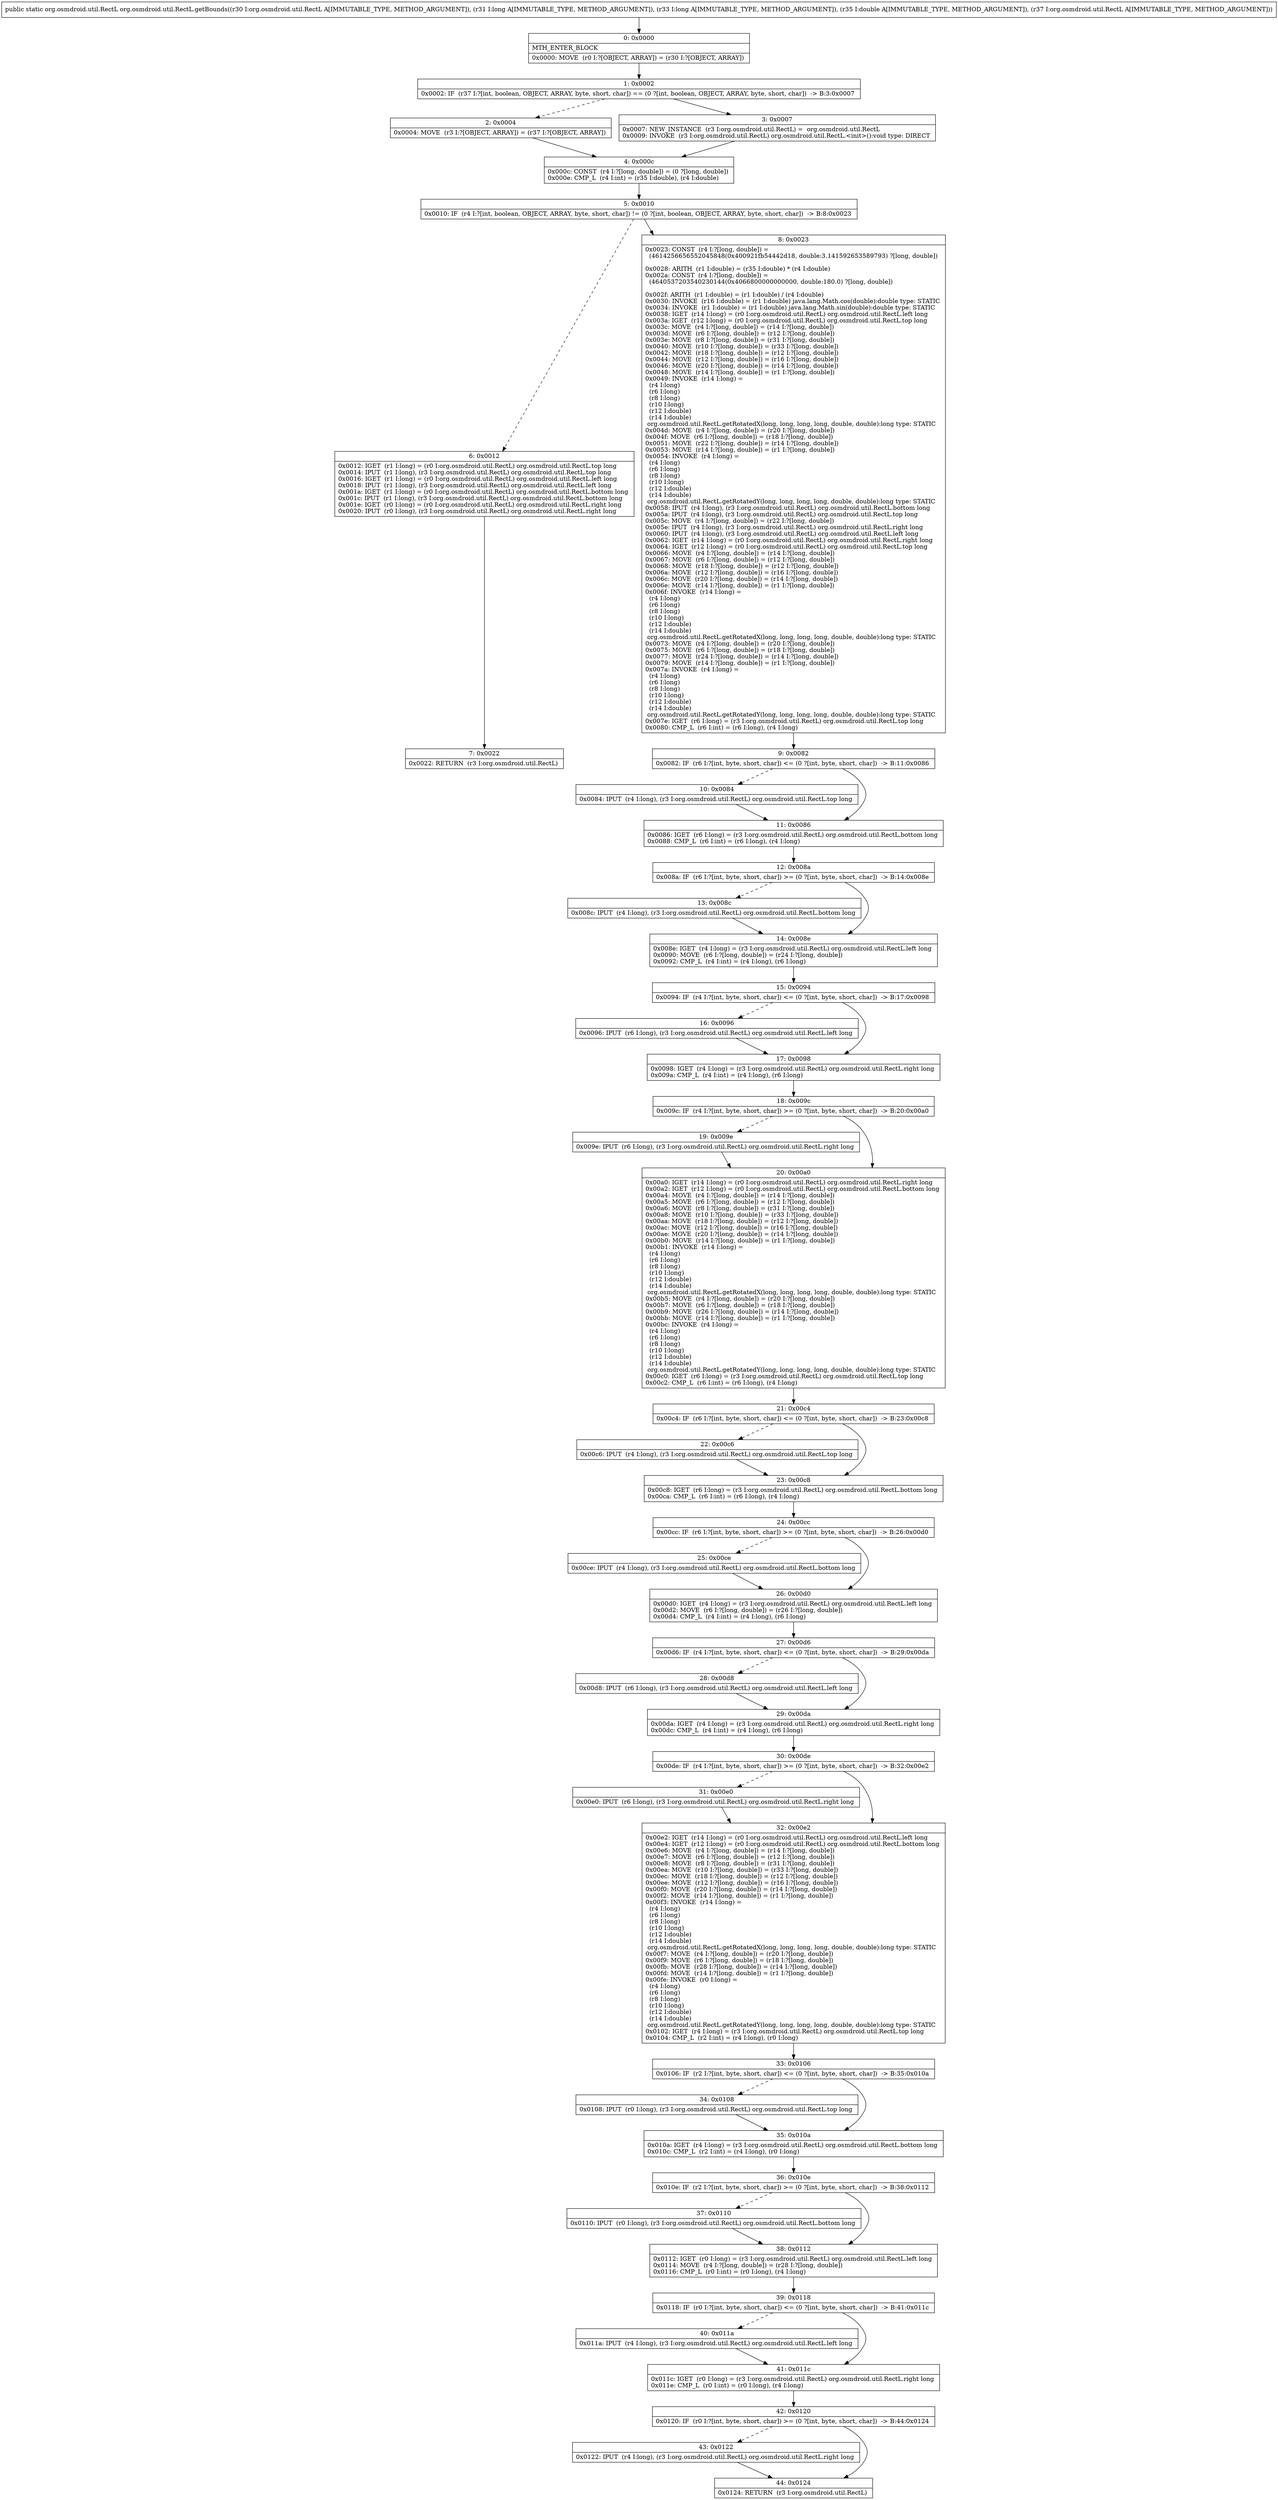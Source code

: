 digraph "CFG fororg.osmdroid.util.RectL.getBounds(Lorg\/osmdroid\/util\/RectL;JJDLorg\/osmdroid\/util\/RectL;)Lorg\/osmdroid\/util\/RectL;" {
Node_0 [shape=record,label="{0\:\ 0x0000|MTH_ENTER_BLOCK\l|0x0000: MOVE  (r0 I:?[OBJECT, ARRAY]) = (r30 I:?[OBJECT, ARRAY]) \l}"];
Node_1 [shape=record,label="{1\:\ 0x0002|0x0002: IF  (r37 I:?[int, boolean, OBJECT, ARRAY, byte, short, char]) == (0 ?[int, boolean, OBJECT, ARRAY, byte, short, char])  \-\> B:3:0x0007 \l}"];
Node_2 [shape=record,label="{2\:\ 0x0004|0x0004: MOVE  (r3 I:?[OBJECT, ARRAY]) = (r37 I:?[OBJECT, ARRAY]) \l}"];
Node_3 [shape=record,label="{3\:\ 0x0007|0x0007: NEW_INSTANCE  (r3 I:org.osmdroid.util.RectL) =  org.osmdroid.util.RectL \l0x0009: INVOKE  (r3 I:org.osmdroid.util.RectL) org.osmdroid.util.RectL.\<init\>():void type: DIRECT \l}"];
Node_4 [shape=record,label="{4\:\ 0x000c|0x000c: CONST  (r4 I:?[long, double]) = (0 ?[long, double]) \l0x000e: CMP_L  (r4 I:int) = (r35 I:double), (r4 I:double) \l}"];
Node_5 [shape=record,label="{5\:\ 0x0010|0x0010: IF  (r4 I:?[int, boolean, OBJECT, ARRAY, byte, short, char]) != (0 ?[int, boolean, OBJECT, ARRAY, byte, short, char])  \-\> B:8:0x0023 \l}"];
Node_6 [shape=record,label="{6\:\ 0x0012|0x0012: IGET  (r1 I:long) = (r0 I:org.osmdroid.util.RectL) org.osmdroid.util.RectL.top long \l0x0014: IPUT  (r1 I:long), (r3 I:org.osmdroid.util.RectL) org.osmdroid.util.RectL.top long \l0x0016: IGET  (r1 I:long) = (r0 I:org.osmdroid.util.RectL) org.osmdroid.util.RectL.left long \l0x0018: IPUT  (r1 I:long), (r3 I:org.osmdroid.util.RectL) org.osmdroid.util.RectL.left long \l0x001a: IGET  (r1 I:long) = (r0 I:org.osmdroid.util.RectL) org.osmdroid.util.RectL.bottom long \l0x001c: IPUT  (r1 I:long), (r3 I:org.osmdroid.util.RectL) org.osmdroid.util.RectL.bottom long \l0x001e: IGET  (r0 I:long) = (r0 I:org.osmdroid.util.RectL) org.osmdroid.util.RectL.right long \l0x0020: IPUT  (r0 I:long), (r3 I:org.osmdroid.util.RectL) org.osmdroid.util.RectL.right long \l}"];
Node_7 [shape=record,label="{7\:\ 0x0022|0x0022: RETURN  (r3 I:org.osmdroid.util.RectL) \l}"];
Node_8 [shape=record,label="{8\:\ 0x0023|0x0023: CONST  (r4 I:?[long, double]) = \l  (4614256656552045848(0x400921fb54442d18, double:3.141592653589793) ?[long, double])\l \l0x0028: ARITH  (r1 I:double) = (r35 I:double) * (r4 I:double) \l0x002a: CONST  (r4 I:?[long, double]) = \l  (4640537203540230144(0x4066800000000000, double:180.0) ?[long, double])\l \l0x002f: ARITH  (r1 I:double) = (r1 I:double) \/ (r4 I:double) \l0x0030: INVOKE  (r16 I:double) = (r1 I:double) java.lang.Math.cos(double):double type: STATIC \l0x0034: INVOKE  (r1 I:double) = (r1 I:double) java.lang.Math.sin(double):double type: STATIC \l0x0038: IGET  (r14 I:long) = (r0 I:org.osmdroid.util.RectL) org.osmdroid.util.RectL.left long \l0x003a: IGET  (r12 I:long) = (r0 I:org.osmdroid.util.RectL) org.osmdroid.util.RectL.top long \l0x003c: MOVE  (r4 I:?[long, double]) = (r14 I:?[long, double]) \l0x003d: MOVE  (r6 I:?[long, double]) = (r12 I:?[long, double]) \l0x003e: MOVE  (r8 I:?[long, double]) = (r31 I:?[long, double]) \l0x0040: MOVE  (r10 I:?[long, double]) = (r33 I:?[long, double]) \l0x0042: MOVE  (r18 I:?[long, double]) = (r12 I:?[long, double]) \l0x0044: MOVE  (r12 I:?[long, double]) = (r16 I:?[long, double]) \l0x0046: MOVE  (r20 I:?[long, double]) = (r14 I:?[long, double]) \l0x0048: MOVE  (r14 I:?[long, double]) = (r1 I:?[long, double]) \l0x0049: INVOKE  (r14 I:long) = \l  (r4 I:long)\l  (r6 I:long)\l  (r8 I:long)\l  (r10 I:long)\l  (r12 I:double)\l  (r14 I:double)\l org.osmdroid.util.RectL.getRotatedX(long, long, long, long, double, double):long type: STATIC \l0x004d: MOVE  (r4 I:?[long, double]) = (r20 I:?[long, double]) \l0x004f: MOVE  (r6 I:?[long, double]) = (r18 I:?[long, double]) \l0x0051: MOVE  (r22 I:?[long, double]) = (r14 I:?[long, double]) \l0x0053: MOVE  (r14 I:?[long, double]) = (r1 I:?[long, double]) \l0x0054: INVOKE  (r4 I:long) = \l  (r4 I:long)\l  (r6 I:long)\l  (r8 I:long)\l  (r10 I:long)\l  (r12 I:double)\l  (r14 I:double)\l org.osmdroid.util.RectL.getRotatedY(long, long, long, long, double, double):long type: STATIC \l0x0058: IPUT  (r4 I:long), (r3 I:org.osmdroid.util.RectL) org.osmdroid.util.RectL.bottom long \l0x005a: IPUT  (r4 I:long), (r3 I:org.osmdroid.util.RectL) org.osmdroid.util.RectL.top long \l0x005c: MOVE  (r4 I:?[long, double]) = (r22 I:?[long, double]) \l0x005e: IPUT  (r4 I:long), (r3 I:org.osmdroid.util.RectL) org.osmdroid.util.RectL.right long \l0x0060: IPUT  (r4 I:long), (r3 I:org.osmdroid.util.RectL) org.osmdroid.util.RectL.left long \l0x0062: IGET  (r14 I:long) = (r0 I:org.osmdroid.util.RectL) org.osmdroid.util.RectL.right long \l0x0064: IGET  (r12 I:long) = (r0 I:org.osmdroid.util.RectL) org.osmdroid.util.RectL.top long \l0x0066: MOVE  (r4 I:?[long, double]) = (r14 I:?[long, double]) \l0x0067: MOVE  (r6 I:?[long, double]) = (r12 I:?[long, double]) \l0x0068: MOVE  (r18 I:?[long, double]) = (r12 I:?[long, double]) \l0x006a: MOVE  (r12 I:?[long, double]) = (r16 I:?[long, double]) \l0x006c: MOVE  (r20 I:?[long, double]) = (r14 I:?[long, double]) \l0x006e: MOVE  (r14 I:?[long, double]) = (r1 I:?[long, double]) \l0x006f: INVOKE  (r14 I:long) = \l  (r4 I:long)\l  (r6 I:long)\l  (r8 I:long)\l  (r10 I:long)\l  (r12 I:double)\l  (r14 I:double)\l org.osmdroid.util.RectL.getRotatedX(long, long, long, long, double, double):long type: STATIC \l0x0073: MOVE  (r4 I:?[long, double]) = (r20 I:?[long, double]) \l0x0075: MOVE  (r6 I:?[long, double]) = (r18 I:?[long, double]) \l0x0077: MOVE  (r24 I:?[long, double]) = (r14 I:?[long, double]) \l0x0079: MOVE  (r14 I:?[long, double]) = (r1 I:?[long, double]) \l0x007a: INVOKE  (r4 I:long) = \l  (r4 I:long)\l  (r6 I:long)\l  (r8 I:long)\l  (r10 I:long)\l  (r12 I:double)\l  (r14 I:double)\l org.osmdroid.util.RectL.getRotatedY(long, long, long, long, double, double):long type: STATIC \l0x007e: IGET  (r6 I:long) = (r3 I:org.osmdroid.util.RectL) org.osmdroid.util.RectL.top long \l0x0080: CMP_L  (r6 I:int) = (r6 I:long), (r4 I:long) \l}"];
Node_9 [shape=record,label="{9\:\ 0x0082|0x0082: IF  (r6 I:?[int, byte, short, char]) \<= (0 ?[int, byte, short, char])  \-\> B:11:0x0086 \l}"];
Node_10 [shape=record,label="{10\:\ 0x0084|0x0084: IPUT  (r4 I:long), (r3 I:org.osmdroid.util.RectL) org.osmdroid.util.RectL.top long \l}"];
Node_11 [shape=record,label="{11\:\ 0x0086|0x0086: IGET  (r6 I:long) = (r3 I:org.osmdroid.util.RectL) org.osmdroid.util.RectL.bottom long \l0x0088: CMP_L  (r6 I:int) = (r6 I:long), (r4 I:long) \l}"];
Node_12 [shape=record,label="{12\:\ 0x008a|0x008a: IF  (r6 I:?[int, byte, short, char]) \>= (0 ?[int, byte, short, char])  \-\> B:14:0x008e \l}"];
Node_13 [shape=record,label="{13\:\ 0x008c|0x008c: IPUT  (r4 I:long), (r3 I:org.osmdroid.util.RectL) org.osmdroid.util.RectL.bottom long \l}"];
Node_14 [shape=record,label="{14\:\ 0x008e|0x008e: IGET  (r4 I:long) = (r3 I:org.osmdroid.util.RectL) org.osmdroid.util.RectL.left long \l0x0090: MOVE  (r6 I:?[long, double]) = (r24 I:?[long, double]) \l0x0092: CMP_L  (r4 I:int) = (r4 I:long), (r6 I:long) \l}"];
Node_15 [shape=record,label="{15\:\ 0x0094|0x0094: IF  (r4 I:?[int, byte, short, char]) \<= (0 ?[int, byte, short, char])  \-\> B:17:0x0098 \l}"];
Node_16 [shape=record,label="{16\:\ 0x0096|0x0096: IPUT  (r6 I:long), (r3 I:org.osmdroid.util.RectL) org.osmdroid.util.RectL.left long \l}"];
Node_17 [shape=record,label="{17\:\ 0x0098|0x0098: IGET  (r4 I:long) = (r3 I:org.osmdroid.util.RectL) org.osmdroid.util.RectL.right long \l0x009a: CMP_L  (r4 I:int) = (r4 I:long), (r6 I:long) \l}"];
Node_18 [shape=record,label="{18\:\ 0x009c|0x009c: IF  (r4 I:?[int, byte, short, char]) \>= (0 ?[int, byte, short, char])  \-\> B:20:0x00a0 \l}"];
Node_19 [shape=record,label="{19\:\ 0x009e|0x009e: IPUT  (r6 I:long), (r3 I:org.osmdroid.util.RectL) org.osmdroid.util.RectL.right long \l}"];
Node_20 [shape=record,label="{20\:\ 0x00a0|0x00a0: IGET  (r14 I:long) = (r0 I:org.osmdroid.util.RectL) org.osmdroid.util.RectL.right long \l0x00a2: IGET  (r12 I:long) = (r0 I:org.osmdroid.util.RectL) org.osmdroid.util.RectL.bottom long \l0x00a4: MOVE  (r4 I:?[long, double]) = (r14 I:?[long, double]) \l0x00a5: MOVE  (r6 I:?[long, double]) = (r12 I:?[long, double]) \l0x00a6: MOVE  (r8 I:?[long, double]) = (r31 I:?[long, double]) \l0x00a8: MOVE  (r10 I:?[long, double]) = (r33 I:?[long, double]) \l0x00aa: MOVE  (r18 I:?[long, double]) = (r12 I:?[long, double]) \l0x00ac: MOVE  (r12 I:?[long, double]) = (r16 I:?[long, double]) \l0x00ae: MOVE  (r20 I:?[long, double]) = (r14 I:?[long, double]) \l0x00b0: MOVE  (r14 I:?[long, double]) = (r1 I:?[long, double]) \l0x00b1: INVOKE  (r14 I:long) = \l  (r4 I:long)\l  (r6 I:long)\l  (r8 I:long)\l  (r10 I:long)\l  (r12 I:double)\l  (r14 I:double)\l org.osmdroid.util.RectL.getRotatedX(long, long, long, long, double, double):long type: STATIC \l0x00b5: MOVE  (r4 I:?[long, double]) = (r20 I:?[long, double]) \l0x00b7: MOVE  (r6 I:?[long, double]) = (r18 I:?[long, double]) \l0x00b9: MOVE  (r26 I:?[long, double]) = (r14 I:?[long, double]) \l0x00bb: MOVE  (r14 I:?[long, double]) = (r1 I:?[long, double]) \l0x00bc: INVOKE  (r4 I:long) = \l  (r4 I:long)\l  (r6 I:long)\l  (r8 I:long)\l  (r10 I:long)\l  (r12 I:double)\l  (r14 I:double)\l org.osmdroid.util.RectL.getRotatedY(long, long, long, long, double, double):long type: STATIC \l0x00c0: IGET  (r6 I:long) = (r3 I:org.osmdroid.util.RectL) org.osmdroid.util.RectL.top long \l0x00c2: CMP_L  (r6 I:int) = (r6 I:long), (r4 I:long) \l}"];
Node_21 [shape=record,label="{21\:\ 0x00c4|0x00c4: IF  (r6 I:?[int, byte, short, char]) \<= (0 ?[int, byte, short, char])  \-\> B:23:0x00c8 \l}"];
Node_22 [shape=record,label="{22\:\ 0x00c6|0x00c6: IPUT  (r4 I:long), (r3 I:org.osmdroid.util.RectL) org.osmdroid.util.RectL.top long \l}"];
Node_23 [shape=record,label="{23\:\ 0x00c8|0x00c8: IGET  (r6 I:long) = (r3 I:org.osmdroid.util.RectL) org.osmdroid.util.RectL.bottom long \l0x00ca: CMP_L  (r6 I:int) = (r6 I:long), (r4 I:long) \l}"];
Node_24 [shape=record,label="{24\:\ 0x00cc|0x00cc: IF  (r6 I:?[int, byte, short, char]) \>= (0 ?[int, byte, short, char])  \-\> B:26:0x00d0 \l}"];
Node_25 [shape=record,label="{25\:\ 0x00ce|0x00ce: IPUT  (r4 I:long), (r3 I:org.osmdroid.util.RectL) org.osmdroid.util.RectL.bottom long \l}"];
Node_26 [shape=record,label="{26\:\ 0x00d0|0x00d0: IGET  (r4 I:long) = (r3 I:org.osmdroid.util.RectL) org.osmdroid.util.RectL.left long \l0x00d2: MOVE  (r6 I:?[long, double]) = (r26 I:?[long, double]) \l0x00d4: CMP_L  (r4 I:int) = (r4 I:long), (r6 I:long) \l}"];
Node_27 [shape=record,label="{27\:\ 0x00d6|0x00d6: IF  (r4 I:?[int, byte, short, char]) \<= (0 ?[int, byte, short, char])  \-\> B:29:0x00da \l}"];
Node_28 [shape=record,label="{28\:\ 0x00d8|0x00d8: IPUT  (r6 I:long), (r3 I:org.osmdroid.util.RectL) org.osmdroid.util.RectL.left long \l}"];
Node_29 [shape=record,label="{29\:\ 0x00da|0x00da: IGET  (r4 I:long) = (r3 I:org.osmdroid.util.RectL) org.osmdroid.util.RectL.right long \l0x00dc: CMP_L  (r4 I:int) = (r4 I:long), (r6 I:long) \l}"];
Node_30 [shape=record,label="{30\:\ 0x00de|0x00de: IF  (r4 I:?[int, byte, short, char]) \>= (0 ?[int, byte, short, char])  \-\> B:32:0x00e2 \l}"];
Node_31 [shape=record,label="{31\:\ 0x00e0|0x00e0: IPUT  (r6 I:long), (r3 I:org.osmdroid.util.RectL) org.osmdroid.util.RectL.right long \l}"];
Node_32 [shape=record,label="{32\:\ 0x00e2|0x00e2: IGET  (r14 I:long) = (r0 I:org.osmdroid.util.RectL) org.osmdroid.util.RectL.left long \l0x00e4: IGET  (r12 I:long) = (r0 I:org.osmdroid.util.RectL) org.osmdroid.util.RectL.bottom long \l0x00e6: MOVE  (r4 I:?[long, double]) = (r14 I:?[long, double]) \l0x00e7: MOVE  (r6 I:?[long, double]) = (r12 I:?[long, double]) \l0x00e8: MOVE  (r8 I:?[long, double]) = (r31 I:?[long, double]) \l0x00ea: MOVE  (r10 I:?[long, double]) = (r33 I:?[long, double]) \l0x00ec: MOVE  (r18 I:?[long, double]) = (r12 I:?[long, double]) \l0x00ee: MOVE  (r12 I:?[long, double]) = (r16 I:?[long, double]) \l0x00f0: MOVE  (r20 I:?[long, double]) = (r14 I:?[long, double]) \l0x00f2: MOVE  (r14 I:?[long, double]) = (r1 I:?[long, double]) \l0x00f3: INVOKE  (r14 I:long) = \l  (r4 I:long)\l  (r6 I:long)\l  (r8 I:long)\l  (r10 I:long)\l  (r12 I:double)\l  (r14 I:double)\l org.osmdroid.util.RectL.getRotatedX(long, long, long, long, double, double):long type: STATIC \l0x00f7: MOVE  (r4 I:?[long, double]) = (r20 I:?[long, double]) \l0x00f9: MOVE  (r6 I:?[long, double]) = (r18 I:?[long, double]) \l0x00fb: MOVE  (r28 I:?[long, double]) = (r14 I:?[long, double]) \l0x00fd: MOVE  (r14 I:?[long, double]) = (r1 I:?[long, double]) \l0x00fe: INVOKE  (r0 I:long) = \l  (r4 I:long)\l  (r6 I:long)\l  (r8 I:long)\l  (r10 I:long)\l  (r12 I:double)\l  (r14 I:double)\l org.osmdroid.util.RectL.getRotatedY(long, long, long, long, double, double):long type: STATIC \l0x0102: IGET  (r4 I:long) = (r3 I:org.osmdroid.util.RectL) org.osmdroid.util.RectL.top long \l0x0104: CMP_L  (r2 I:int) = (r4 I:long), (r0 I:long) \l}"];
Node_33 [shape=record,label="{33\:\ 0x0106|0x0106: IF  (r2 I:?[int, byte, short, char]) \<= (0 ?[int, byte, short, char])  \-\> B:35:0x010a \l}"];
Node_34 [shape=record,label="{34\:\ 0x0108|0x0108: IPUT  (r0 I:long), (r3 I:org.osmdroid.util.RectL) org.osmdroid.util.RectL.top long \l}"];
Node_35 [shape=record,label="{35\:\ 0x010a|0x010a: IGET  (r4 I:long) = (r3 I:org.osmdroid.util.RectL) org.osmdroid.util.RectL.bottom long \l0x010c: CMP_L  (r2 I:int) = (r4 I:long), (r0 I:long) \l}"];
Node_36 [shape=record,label="{36\:\ 0x010e|0x010e: IF  (r2 I:?[int, byte, short, char]) \>= (0 ?[int, byte, short, char])  \-\> B:38:0x0112 \l}"];
Node_37 [shape=record,label="{37\:\ 0x0110|0x0110: IPUT  (r0 I:long), (r3 I:org.osmdroid.util.RectL) org.osmdroid.util.RectL.bottom long \l}"];
Node_38 [shape=record,label="{38\:\ 0x0112|0x0112: IGET  (r0 I:long) = (r3 I:org.osmdroid.util.RectL) org.osmdroid.util.RectL.left long \l0x0114: MOVE  (r4 I:?[long, double]) = (r28 I:?[long, double]) \l0x0116: CMP_L  (r0 I:int) = (r0 I:long), (r4 I:long) \l}"];
Node_39 [shape=record,label="{39\:\ 0x0118|0x0118: IF  (r0 I:?[int, byte, short, char]) \<= (0 ?[int, byte, short, char])  \-\> B:41:0x011c \l}"];
Node_40 [shape=record,label="{40\:\ 0x011a|0x011a: IPUT  (r4 I:long), (r3 I:org.osmdroid.util.RectL) org.osmdroid.util.RectL.left long \l}"];
Node_41 [shape=record,label="{41\:\ 0x011c|0x011c: IGET  (r0 I:long) = (r3 I:org.osmdroid.util.RectL) org.osmdroid.util.RectL.right long \l0x011e: CMP_L  (r0 I:int) = (r0 I:long), (r4 I:long) \l}"];
Node_42 [shape=record,label="{42\:\ 0x0120|0x0120: IF  (r0 I:?[int, byte, short, char]) \>= (0 ?[int, byte, short, char])  \-\> B:44:0x0124 \l}"];
Node_43 [shape=record,label="{43\:\ 0x0122|0x0122: IPUT  (r4 I:long), (r3 I:org.osmdroid.util.RectL) org.osmdroid.util.RectL.right long \l}"];
Node_44 [shape=record,label="{44\:\ 0x0124|0x0124: RETURN  (r3 I:org.osmdroid.util.RectL) \l}"];
MethodNode[shape=record,label="{public static org.osmdroid.util.RectL org.osmdroid.util.RectL.getBounds((r30 I:org.osmdroid.util.RectL A[IMMUTABLE_TYPE, METHOD_ARGUMENT]), (r31 I:long A[IMMUTABLE_TYPE, METHOD_ARGUMENT]), (r33 I:long A[IMMUTABLE_TYPE, METHOD_ARGUMENT]), (r35 I:double A[IMMUTABLE_TYPE, METHOD_ARGUMENT]), (r37 I:org.osmdroid.util.RectL A[IMMUTABLE_TYPE, METHOD_ARGUMENT])) }"];
MethodNode -> Node_0;
Node_0 -> Node_1;
Node_1 -> Node_2[style=dashed];
Node_1 -> Node_3;
Node_2 -> Node_4;
Node_3 -> Node_4;
Node_4 -> Node_5;
Node_5 -> Node_6[style=dashed];
Node_5 -> Node_8;
Node_6 -> Node_7;
Node_8 -> Node_9;
Node_9 -> Node_10[style=dashed];
Node_9 -> Node_11;
Node_10 -> Node_11;
Node_11 -> Node_12;
Node_12 -> Node_13[style=dashed];
Node_12 -> Node_14;
Node_13 -> Node_14;
Node_14 -> Node_15;
Node_15 -> Node_16[style=dashed];
Node_15 -> Node_17;
Node_16 -> Node_17;
Node_17 -> Node_18;
Node_18 -> Node_19[style=dashed];
Node_18 -> Node_20;
Node_19 -> Node_20;
Node_20 -> Node_21;
Node_21 -> Node_22[style=dashed];
Node_21 -> Node_23;
Node_22 -> Node_23;
Node_23 -> Node_24;
Node_24 -> Node_25[style=dashed];
Node_24 -> Node_26;
Node_25 -> Node_26;
Node_26 -> Node_27;
Node_27 -> Node_28[style=dashed];
Node_27 -> Node_29;
Node_28 -> Node_29;
Node_29 -> Node_30;
Node_30 -> Node_31[style=dashed];
Node_30 -> Node_32;
Node_31 -> Node_32;
Node_32 -> Node_33;
Node_33 -> Node_34[style=dashed];
Node_33 -> Node_35;
Node_34 -> Node_35;
Node_35 -> Node_36;
Node_36 -> Node_37[style=dashed];
Node_36 -> Node_38;
Node_37 -> Node_38;
Node_38 -> Node_39;
Node_39 -> Node_40[style=dashed];
Node_39 -> Node_41;
Node_40 -> Node_41;
Node_41 -> Node_42;
Node_42 -> Node_43[style=dashed];
Node_42 -> Node_44;
Node_43 -> Node_44;
}

